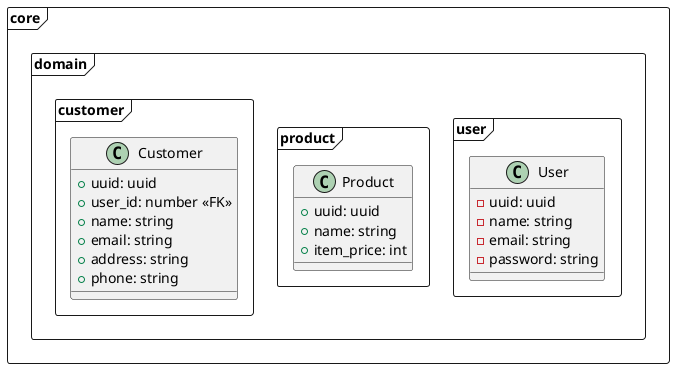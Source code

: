 @startuml
package core <<Frame>> {
    package domain <<Frame>> {
        package user <<Frame>> {
            class User {
               - uuid: uuid
               - name: string
               - email: string
               - password: string
            }
        }
        package product <<Frame>> {
            class Product {
                +uuid: uuid
                +name: string
                +item_price: int
            }
        }
        package customer <<Frame>> {
            class Customer {
                +uuid: uuid
                +user_id: number <<FK>>
                +name: string
                +email: string
                +address: string
                +phone: string
            }
        }
    }
}
@enduml